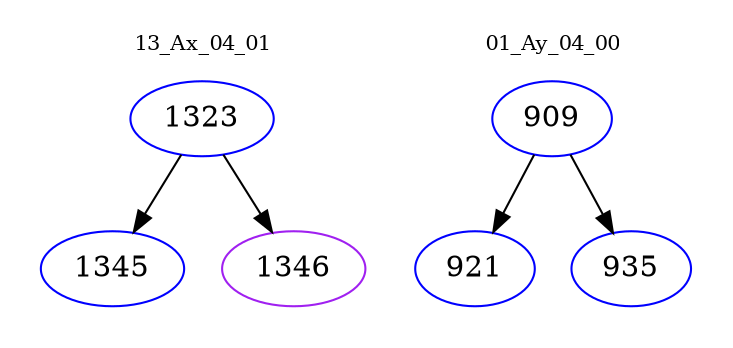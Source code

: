 digraph{
subgraph cluster_0 {
color = white
label = "13_Ax_04_01";
fontsize=10;
T0_1323 [label="1323", color="blue"]
T0_1323 -> T0_1345 [color="black"]
T0_1345 [label="1345", color="blue"]
T0_1323 -> T0_1346 [color="black"]
T0_1346 [label="1346", color="purple"]
}
subgraph cluster_1 {
color = white
label = "01_Ay_04_00";
fontsize=10;
T1_909 [label="909", color="blue"]
T1_909 -> T1_921 [color="black"]
T1_921 [label="921", color="blue"]
T1_909 -> T1_935 [color="black"]
T1_935 [label="935", color="blue"]
}
}
